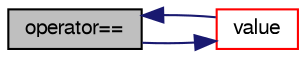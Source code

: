 digraph "operator=="
{
  bgcolor="transparent";
  edge [fontname="FreeSans",fontsize="10",labelfontname="FreeSans",labelfontsize="10"];
  node [fontname="FreeSans",fontsize="10",shape=record];
  rankdir="LR";
  Node160 [label="operator==",height=0.2,width=0.4,color="black", fillcolor="grey75", style="filled", fontcolor="black"];
  Node160 -> Node161 [color="midnightblue",fontsize="10",style="solid",fontname="FreeSans"];
  Node161 [label="value",height=0.2,width=0.4,color="red",URL="$a22514.html#a6aa9f99925da07d8bb874f46b238148f",tooltip="Return value. "];
  Node161 -> Node160 [color="midnightblue",fontsize="10",style="solid",fontname="FreeSans"];
}
